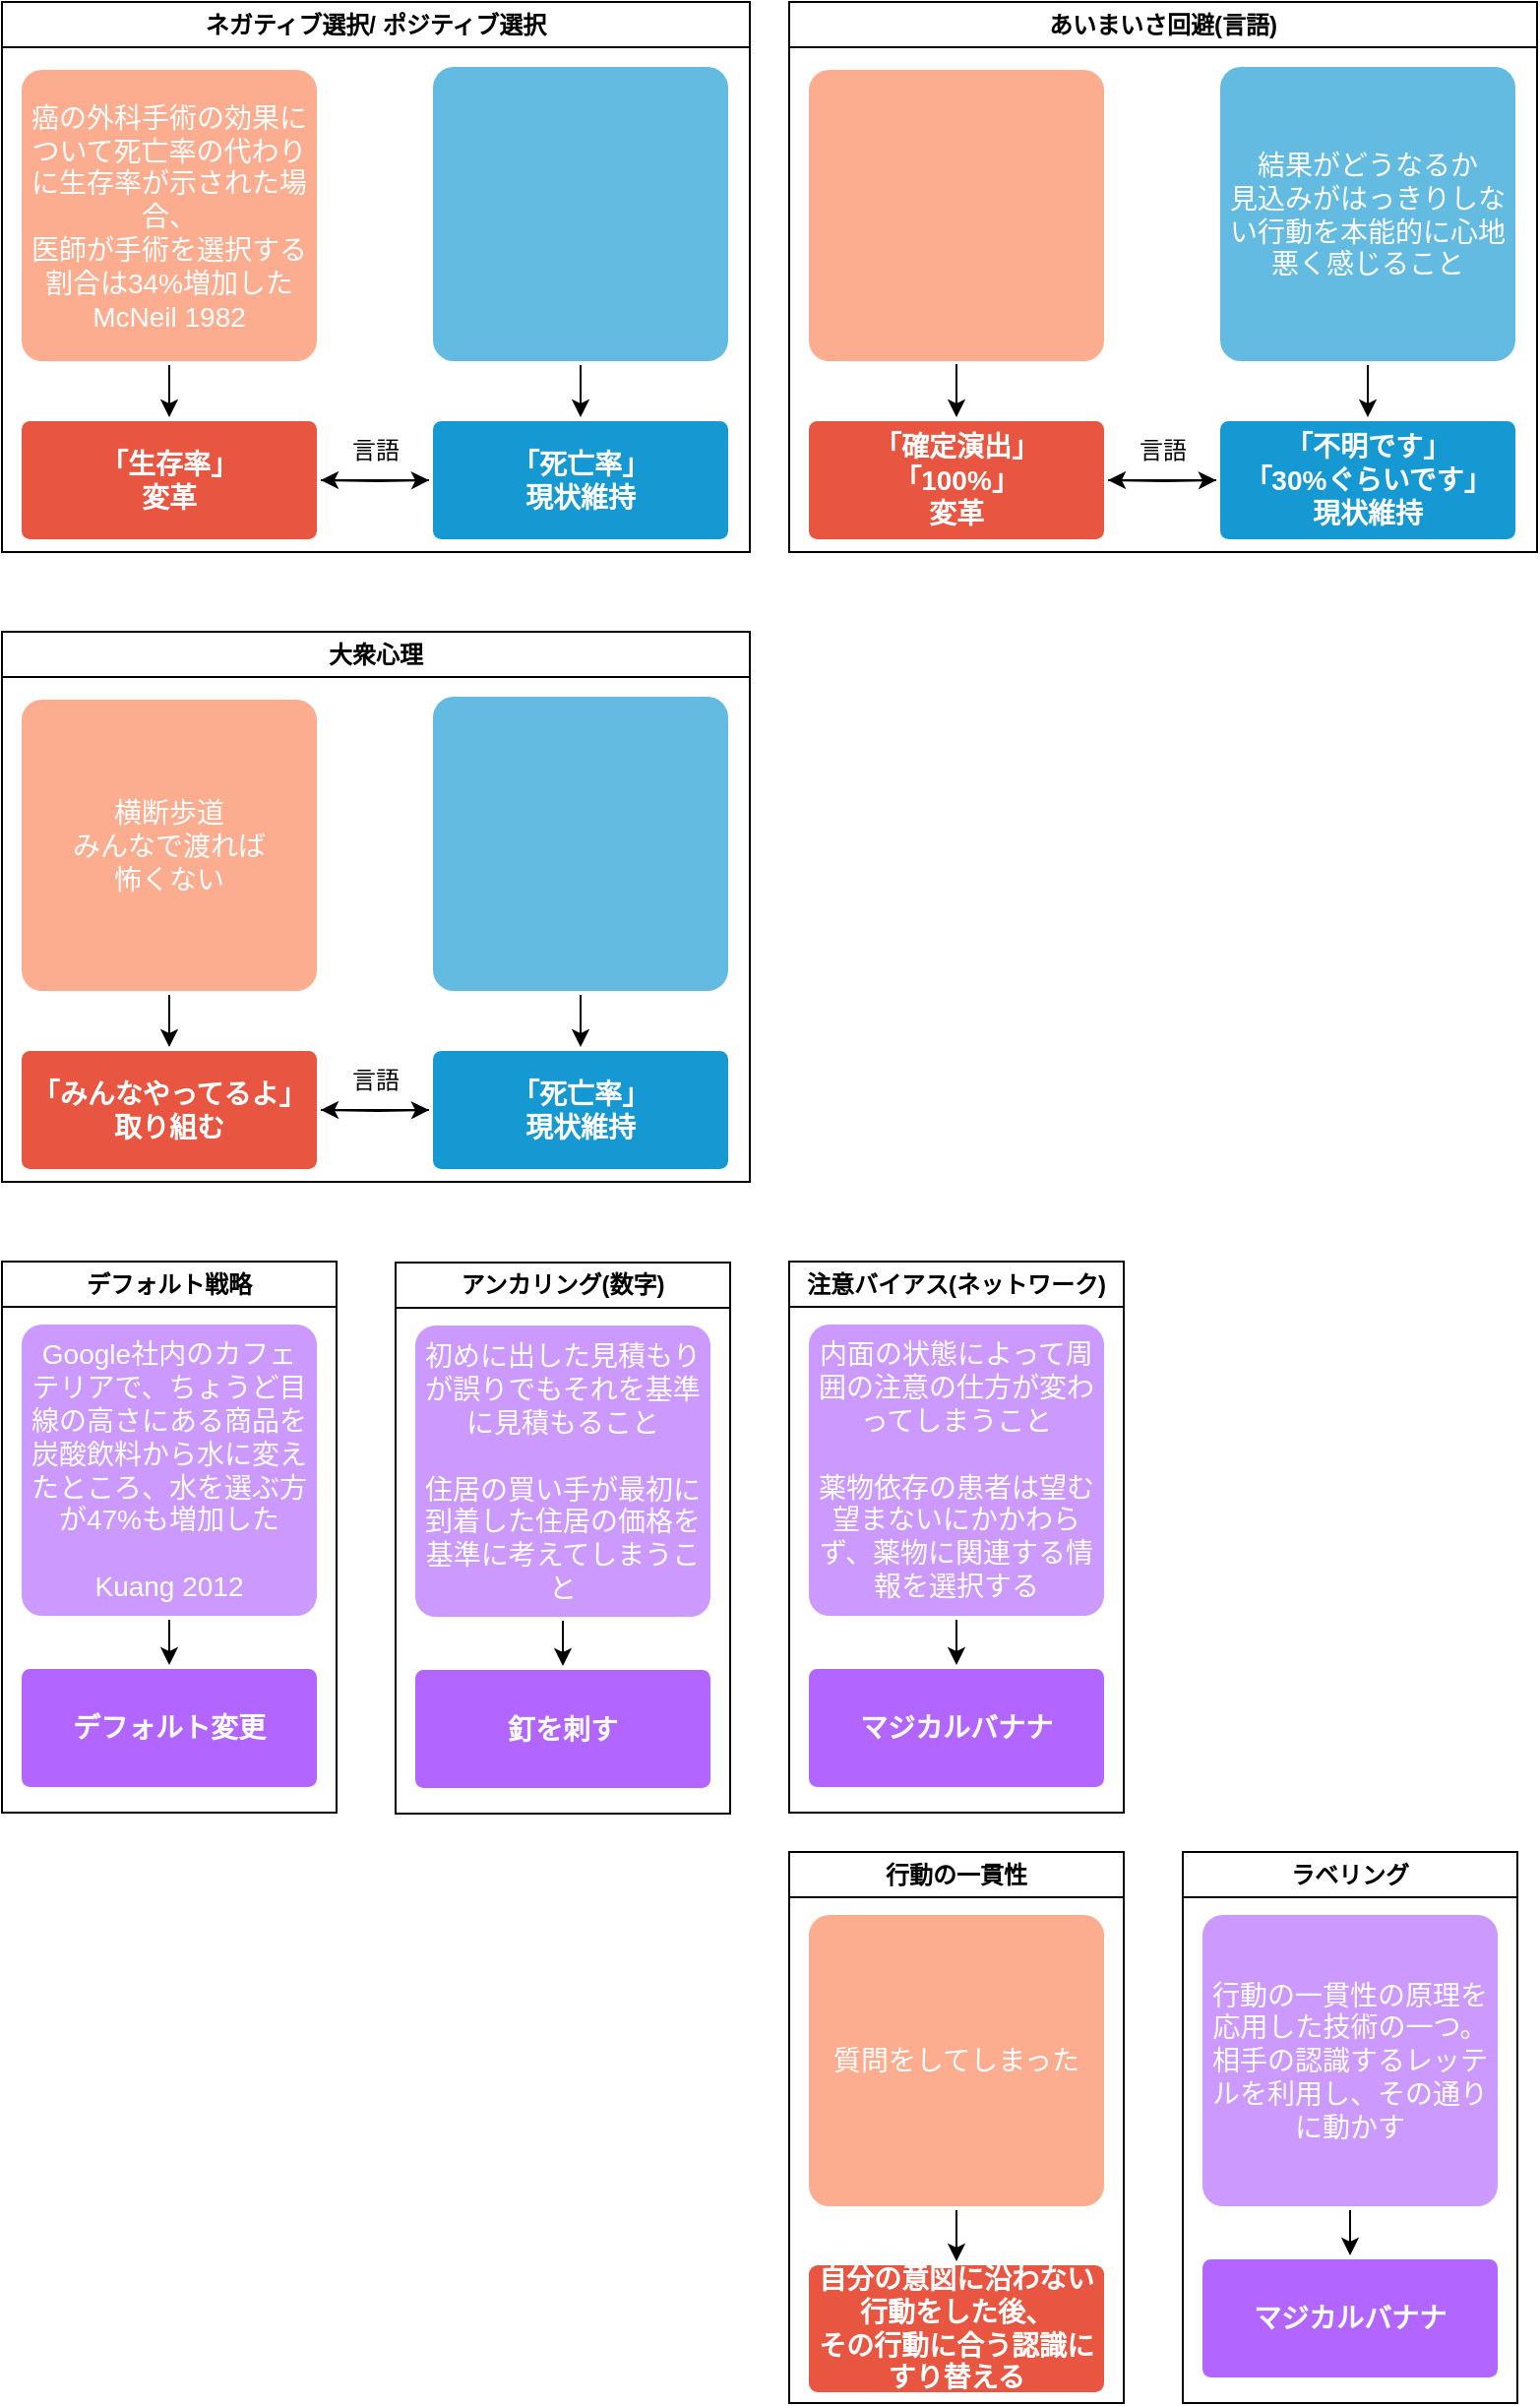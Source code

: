 <mxfile>
    <diagram id="8uavdRPdeD0MPug_ECWc" name="ページ1">
        <mxGraphModel dx="902" dy="549" grid="1" gridSize="10" guides="1" tooltips="1" connect="1" arrows="1" fold="1" page="1" pageScale="1" pageWidth="827" pageHeight="1169" math="0" shadow="0">
            <root>
                <mxCell id="0"/>
                <mxCell id="1" parent="0"/>
                <mxCell id="2" value="あいまいさ回避(言語)" style="swimlane;whiteSpace=wrap;html=1;" vertex="1" parent="1">
                    <mxGeometry x="440" y="40" width="380" height="279.5" as="geometry"/>
                </mxCell>
                <mxCell id="3" style="edgeStyle=orthogonalEdgeStyle;rounded=0;orthogonalLoop=1;jettySize=auto;html=1;" edge="1" parent="2" source="4">
                    <mxGeometry relative="1" as="geometry">
                        <mxPoint x="162" y="243" as="targetPoint"/>
                    </mxGeometry>
                </mxCell>
                <mxCell id="4" value="「不明です」&lt;br&gt;「30%ぐらいです」&lt;br&gt;現状維持" style="rounded=1;whiteSpace=wrap;html=1;shadow=0;labelBackgroundColor=none;strokeColor=none;strokeWidth=3;fillColor=#1699d3;fontFamily=Helvetica;fontSize=14;fontColor=#FFFFFF;align=center;spacing=5;fontStyle=1;arcSize=7;perimeterSpacing=2;" vertex="1" parent="2">
                    <mxGeometry x="219" y="213" width="150" height="60" as="geometry"/>
                </mxCell>
                <mxCell id="5" style="edgeStyle=orthogonalEdgeStyle;rounded=0;orthogonalLoop=1;jettySize=auto;html=1;entryX=0;entryY=0.5;entryDx=0;entryDy=0;" edge="1" parent="2" target="4">
                    <mxGeometry relative="1" as="geometry">
                        <mxPoint x="162" y="243" as="sourcePoint"/>
                    </mxGeometry>
                </mxCell>
                <mxCell id="6" style="edgeStyle=orthogonalEdgeStyle;rounded=0;orthogonalLoop=1;jettySize=auto;html=1;" edge="1" parent="2">
                    <mxGeometry relative="1" as="geometry">
                        <mxPoint x="85" y="184" as="sourcePoint"/>
                        <mxPoint x="85" y="211" as="targetPoint"/>
                    </mxGeometry>
                </mxCell>
                <mxCell id="7" style="edgeStyle=orthogonalEdgeStyle;rounded=0;orthogonalLoop=1;jettySize=auto;html=1;entryX=0.5;entryY=0;entryDx=0;entryDy=0;" edge="1" parent="2" source="8" target="4">
                    <mxGeometry relative="1" as="geometry"/>
                </mxCell>
                <mxCell id="8" value="結果がどうなるか&lt;br&gt;見込みがはっきりしない行動を本能的に心地悪く感じること" style="rounded=1;whiteSpace=wrap;html=1;shadow=0;labelBackgroundColor=none;strokeColor=none;strokeWidth=3;fillColor=#64bbe2;fontFamily=Helvetica;fontSize=14;fontColor=#FFFFFF;align=center;spacing=5;arcSize=7;perimeterSpacing=2;" vertex="1" parent="2">
                    <mxGeometry x="219" y="33" width="150" height="149.5" as="geometry"/>
                </mxCell>
                <mxCell id="9" value="言語" style="text;html=1;strokeColor=none;fillColor=none;align=center;verticalAlign=middle;whiteSpace=wrap;rounded=0;" vertex="1" parent="2">
                    <mxGeometry x="160" y="213" width="60" height="30" as="geometry"/>
                </mxCell>
                <mxCell id="10" value="「確定演出」&lt;br style=&quot;border-color: var(--border-color);&quot;&gt;「100%」&lt;br style=&quot;border-color: var(--border-color);&quot;&gt;変革" style="rounded=1;whiteSpace=wrap;html=1;shadow=0;labelBackgroundColor=none;strokeColor=none;strokeWidth=3;fillColor=#e85642;fontFamily=Helvetica;fontSize=14;fontColor=#FFFFFF;align=center;spacing=5;fontStyle=1;arcSize=7;perimeterSpacing=2;" vertex="1" parent="2">
                    <mxGeometry x="10" y="213" width="150" height="60" as="geometry"/>
                </mxCell>
                <mxCell id="11" value="" style="rounded=1;whiteSpace=wrap;html=1;shadow=0;labelBackgroundColor=none;strokeColor=none;strokeWidth=3;fillColor=#FCAD90;fontFamily=Helvetica;fontSize=14;fontColor=#FFFFFF;align=center;spacing=5;arcSize=7;perimeterSpacing=2;" vertex="1" parent="2">
                    <mxGeometry x="10" y="34.5" width="150" height="148" as="geometry"/>
                </mxCell>
                <mxCell id="12" value="ネガティブ選択/ ポジティブ選択" style="swimlane;whiteSpace=wrap;html=1;startSize=23;" vertex="1" parent="1">
                    <mxGeometry x="40" y="40" width="380" height="279.5" as="geometry"/>
                </mxCell>
                <mxCell id="13" style="edgeStyle=orthogonalEdgeStyle;rounded=0;orthogonalLoop=1;jettySize=auto;html=1;" edge="1" parent="12" source="14">
                    <mxGeometry relative="1" as="geometry">
                        <mxPoint x="162" y="243" as="targetPoint"/>
                    </mxGeometry>
                </mxCell>
                <mxCell id="14" value="「死亡率」&lt;br&gt;現状維持" style="rounded=1;whiteSpace=wrap;html=1;shadow=0;labelBackgroundColor=none;strokeColor=none;strokeWidth=3;fillColor=#1699d3;fontFamily=Helvetica;fontSize=14;fontColor=#FFFFFF;align=center;spacing=5;fontStyle=1;arcSize=7;perimeterSpacing=2;" vertex="1" parent="12">
                    <mxGeometry x="219" y="213" width="150" height="60" as="geometry"/>
                </mxCell>
                <mxCell id="15" style="edgeStyle=orthogonalEdgeStyle;rounded=0;orthogonalLoop=1;jettySize=auto;html=1;entryX=0;entryY=0.5;entryDx=0;entryDy=0;" edge="1" parent="12" target="14">
                    <mxGeometry relative="1" as="geometry">
                        <mxPoint x="162" y="243" as="sourcePoint"/>
                    </mxGeometry>
                </mxCell>
                <mxCell id="16" style="edgeStyle=orthogonalEdgeStyle;rounded=0;orthogonalLoop=1;jettySize=auto;html=1;entryX=0.5;entryY=0;entryDx=0;entryDy=0;" edge="1" parent="12" source="17" target="14">
                    <mxGeometry relative="1" as="geometry"/>
                </mxCell>
                <mxCell id="17" value="" style="rounded=1;whiteSpace=wrap;html=1;shadow=0;labelBackgroundColor=none;strokeColor=none;strokeWidth=3;fillColor=#64bbe2;fontFamily=Helvetica;fontSize=14;fontColor=#FFFFFF;align=center;spacing=5;arcSize=7;perimeterSpacing=2;" vertex="1" parent="12">
                    <mxGeometry x="219" y="33" width="150" height="149.5" as="geometry"/>
                </mxCell>
                <mxCell id="18" value="言語" style="text;html=1;strokeColor=none;fillColor=none;align=center;verticalAlign=middle;whiteSpace=wrap;rounded=0;" vertex="1" parent="12">
                    <mxGeometry x="160" y="213" width="60" height="30" as="geometry"/>
                </mxCell>
                <mxCell id="19" style="edgeStyle=orthogonalEdgeStyle;rounded=0;orthogonalLoop=1;jettySize=auto;html=1;entryX=0.5;entryY=0;entryDx=0;entryDy=0;" edge="1" parent="12" source="20" target="21">
                    <mxGeometry relative="1" as="geometry"/>
                </mxCell>
                <mxCell id="20" value="癌の外科手術の効果について死亡率の代わりに生存率が示された場合、&lt;br style=&quot;border-color: var(--border-color);&quot;&gt;医師が手術を選択する割合は34%増加した&lt;br style=&quot;border-color: var(--border-color);&quot;&gt;McNeil 1982" style="rounded=1;whiteSpace=wrap;html=1;shadow=0;labelBackgroundColor=none;strokeColor=none;strokeWidth=3;fillColor=#FCAD90;fontFamily=Helvetica;fontSize=14;fontColor=#FFFFFF;align=center;spacing=5;arcSize=7;perimeterSpacing=2;" vertex="1" parent="12">
                    <mxGeometry x="10" y="34.5" width="150" height="148" as="geometry"/>
                </mxCell>
                <mxCell id="21" value="「生存率」&lt;br style=&quot;border-color: var(--border-color);&quot;&gt;変革" style="rounded=1;whiteSpace=wrap;html=1;shadow=0;labelBackgroundColor=none;strokeColor=none;strokeWidth=3;fillColor=#e85642;fontFamily=Helvetica;fontSize=14;fontColor=#FFFFFF;align=center;spacing=5;fontStyle=1;arcSize=7;perimeterSpacing=2;" vertex="1" parent="12">
                    <mxGeometry x="10" y="213" width="150" height="60" as="geometry"/>
                </mxCell>
                <mxCell id="22" value="大衆心理" style="swimlane;whiteSpace=wrap;html=1;" vertex="1" parent="1">
                    <mxGeometry x="40" y="360" width="380" height="279.5" as="geometry"/>
                </mxCell>
                <mxCell id="23" style="edgeStyle=orthogonalEdgeStyle;rounded=0;orthogonalLoop=1;jettySize=auto;html=1;" edge="1" parent="22" source="24">
                    <mxGeometry relative="1" as="geometry">
                        <mxPoint x="162" y="243" as="targetPoint"/>
                    </mxGeometry>
                </mxCell>
                <mxCell id="24" value="「死亡率」&lt;br&gt;現状維持" style="rounded=1;whiteSpace=wrap;html=1;shadow=0;labelBackgroundColor=none;strokeColor=none;strokeWidth=3;fillColor=#1699d3;fontFamily=Helvetica;fontSize=14;fontColor=#FFFFFF;align=center;spacing=5;fontStyle=1;arcSize=7;perimeterSpacing=2;" vertex="1" parent="22">
                    <mxGeometry x="219" y="213" width="150" height="60" as="geometry"/>
                </mxCell>
                <mxCell id="25" style="edgeStyle=orthogonalEdgeStyle;rounded=0;orthogonalLoop=1;jettySize=auto;html=1;entryX=0;entryY=0.5;entryDx=0;entryDy=0;" edge="1" parent="22" target="24">
                    <mxGeometry relative="1" as="geometry">
                        <mxPoint x="162" y="243" as="sourcePoint"/>
                    </mxGeometry>
                </mxCell>
                <mxCell id="26" style="edgeStyle=orthogonalEdgeStyle;rounded=0;orthogonalLoop=1;jettySize=auto;html=1;entryX=0.5;entryY=0;entryDx=0;entryDy=0;" edge="1" parent="22" source="27" target="24">
                    <mxGeometry relative="1" as="geometry"/>
                </mxCell>
                <mxCell id="27" value="" style="rounded=1;whiteSpace=wrap;html=1;shadow=0;labelBackgroundColor=none;strokeColor=none;strokeWidth=3;fillColor=#64bbe2;fontFamily=Helvetica;fontSize=14;fontColor=#FFFFFF;align=center;spacing=5;arcSize=7;perimeterSpacing=2;" vertex="1" parent="22">
                    <mxGeometry x="219" y="33" width="150" height="149.5" as="geometry"/>
                </mxCell>
                <mxCell id="28" value="言語" style="text;html=1;strokeColor=none;fillColor=none;align=center;verticalAlign=middle;whiteSpace=wrap;rounded=0;" vertex="1" parent="22">
                    <mxGeometry x="160" y="213" width="60" height="30" as="geometry"/>
                </mxCell>
                <mxCell id="29" style="edgeStyle=orthogonalEdgeStyle;rounded=0;orthogonalLoop=1;jettySize=auto;html=1;entryX=0.5;entryY=0;entryDx=0;entryDy=0;" edge="1" parent="22" source="30" target="31">
                    <mxGeometry relative="1" as="geometry"/>
                </mxCell>
                <mxCell id="30" value="横断歩道&lt;br&gt;みんなで渡れば&lt;br&gt;怖くない" style="rounded=1;whiteSpace=wrap;html=1;shadow=0;labelBackgroundColor=none;strokeColor=none;strokeWidth=3;fillColor=#FCAD90;fontFamily=Helvetica;fontSize=14;fontColor=#FFFFFF;align=center;spacing=5;arcSize=7;perimeterSpacing=2;" vertex="1" parent="22">
                    <mxGeometry x="10" y="34.5" width="150" height="148" as="geometry"/>
                </mxCell>
                <mxCell id="31" value="「みんなやってるよ」&lt;br&gt;取り組む" style="rounded=1;whiteSpace=wrap;html=1;shadow=0;labelBackgroundColor=none;strokeColor=none;strokeWidth=3;fillColor=#e85642;fontFamily=Helvetica;fontSize=14;fontColor=#FFFFFF;align=center;spacing=5;fontStyle=1;arcSize=7;perimeterSpacing=2;" vertex="1" parent="22">
                    <mxGeometry x="10" y="213" width="150" height="60" as="geometry"/>
                </mxCell>
                <mxCell id="32" value="アンカリング(数字)" style="swimlane;whiteSpace=wrap;html=1;" vertex="1" parent="1">
                    <mxGeometry x="240" y="680.5" width="170" height="280" as="geometry"/>
                </mxCell>
                <mxCell id="33" value="釘を刺す" style="rounded=1;whiteSpace=wrap;html=1;shadow=0;labelBackgroundColor=none;strokeColor=none;strokeWidth=3;fillColor=#B266FF;fontFamily=Helvetica;fontSize=14;fontColor=#FFFFFF;align=center;spacing=5;fontStyle=1;arcSize=7;perimeterSpacing=2;" vertex="1" parent="32">
                    <mxGeometry x="10" y="207" width="150" height="60" as="geometry"/>
                </mxCell>
                <mxCell id="34" style="edgeStyle=orthogonalEdgeStyle;rounded=0;orthogonalLoop=1;jettySize=auto;html=1;entryX=0.5;entryY=0;entryDx=0;entryDy=0;" edge="1" parent="32" source="35" target="33">
                    <mxGeometry relative="1" as="geometry"/>
                </mxCell>
                <mxCell id="35" value="初めに出した見積もりが誤りでもそれを基準に見積もること&lt;br&gt;&lt;br&gt;住居の買い手が最初に到着した住居の価格を基準に考えてしまうこと" style="rounded=1;whiteSpace=wrap;html=1;shadow=0;labelBackgroundColor=none;strokeColor=none;strokeWidth=3;fillColor=#CC99FF;fontFamily=Helvetica;fontSize=14;fontColor=#FFFFFF;align=center;spacing=5;arcSize=7;perimeterSpacing=2;" vertex="1" parent="32">
                    <mxGeometry x="10" y="32" width="150" height="148" as="geometry"/>
                </mxCell>
                <mxCell id="36" value="デフォルト戦略" style="swimlane;whiteSpace=wrap;html=1;" vertex="1" parent="1">
                    <mxGeometry x="40" y="680" width="170" height="280" as="geometry"/>
                </mxCell>
                <mxCell id="37" value="デフォルト変更" style="rounded=1;whiteSpace=wrap;html=1;shadow=0;labelBackgroundColor=none;strokeColor=none;strokeWidth=3;fillColor=#B266FF;fontFamily=Helvetica;fontSize=14;fontColor=#FFFFFF;align=center;spacing=5;fontStyle=1;arcSize=7;perimeterSpacing=2;" vertex="1" parent="36">
                    <mxGeometry x="10" y="207" width="150" height="60" as="geometry"/>
                </mxCell>
                <mxCell id="38" style="edgeStyle=orthogonalEdgeStyle;rounded=0;orthogonalLoop=1;jettySize=auto;html=1;entryX=0.5;entryY=0;entryDx=0;entryDy=0;" edge="1" parent="36" source="39" target="37">
                    <mxGeometry relative="1" as="geometry"/>
                </mxCell>
                <mxCell id="39" value="Google社内のカフェテリアで、ちょうど目線の高さにある商品を&lt;br style=&quot;border-color: var(--border-color);&quot;&gt;炭酸飲料から水に変えたところ、水を選ぶ方が47%も増加した&lt;br style=&quot;border-color: var(--border-color);&quot;&gt;&lt;br style=&quot;border-color: var(--border-color);&quot;&gt;Kuang 2012" style="rounded=1;whiteSpace=wrap;html=1;shadow=0;labelBackgroundColor=none;strokeColor=none;strokeWidth=3;fillColor=#CC99FF;fontFamily=Helvetica;fontSize=14;fontColor=#FFFFFF;align=center;spacing=5;arcSize=7;perimeterSpacing=2;" vertex="1" parent="36">
                    <mxGeometry x="10" y="32" width="150" height="148" as="geometry"/>
                </mxCell>
                <mxCell id="40" value="注意バイアス(ネットワーク)" style="swimlane;whiteSpace=wrap;html=1;" vertex="1" parent="1">
                    <mxGeometry x="440" y="680" width="170" height="280" as="geometry"/>
                </mxCell>
                <mxCell id="41" value="マジカルバナナ" style="rounded=1;whiteSpace=wrap;html=1;shadow=0;labelBackgroundColor=none;strokeColor=none;strokeWidth=3;fillColor=#B266FF;fontFamily=Helvetica;fontSize=14;fontColor=#FFFFFF;align=center;spacing=5;fontStyle=1;arcSize=7;perimeterSpacing=2;" vertex="1" parent="40">
                    <mxGeometry x="10" y="207" width="150" height="60" as="geometry"/>
                </mxCell>
                <mxCell id="42" style="edgeStyle=orthogonalEdgeStyle;rounded=0;orthogonalLoop=1;jettySize=auto;html=1;entryX=0.5;entryY=0;entryDx=0;entryDy=0;" edge="1" parent="40" source="43" target="41">
                    <mxGeometry relative="1" as="geometry"/>
                </mxCell>
                <mxCell id="43" value="内面の状態によって周囲の注意の仕方が変わってしまうこと&lt;br&gt;&lt;br&gt;薬物依存の患者は望む望まないにかかわらず、薬物に関連する情報を選択する" style="rounded=1;whiteSpace=wrap;html=1;shadow=0;labelBackgroundColor=none;strokeColor=none;strokeWidth=3;fillColor=#CC99FF;fontFamily=Helvetica;fontSize=14;fontColor=#FFFFFF;align=center;spacing=5;arcSize=7;perimeterSpacing=2;" vertex="1" parent="40">
                    <mxGeometry x="10" y="32" width="150" height="148" as="geometry"/>
                </mxCell>
                <mxCell id="44" value="行動の一貫性" style="swimlane;whiteSpace=wrap;html=1;" vertex="1" parent="1">
                    <mxGeometry x="440" y="980" width="170" height="280" as="geometry"/>
                </mxCell>
                <mxCell id="45" style="edgeStyle=orthogonalEdgeStyle;rounded=0;orthogonalLoop=1;jettySize=auto;html=1;entryX=0.5;entryY=0;entryDx=0;entryDy=0;" edge="1" parent="44" source="46" target="47">
                    <mxGeometry relative="1" as="geometry"/>
                </mxCell>
                <mxCell id="46" value="質問をしてしまった" style="rounded=1;whiteSpace=wrap;html=1;shadow=0;labelBackgroundColor=none;strokeColor=none;strokeWidth=3;fillColor=#FCAD90;fontFamily=Helvetica;fontSize=14;fontColor=#FFFFFF;align=center;spacing=5;arcSize=7;perimeterSpacing=2;" vertex="1" parent="44">
                    <mxGeometry x="10" y="32" width="150" height="148" as="geometry"/>
                </mxCell>
                <mxCell id="47" value="自分の意図に沿わない行動をした後、&lt;br style=&quot;border-color: var(--border-color);&quot;&gt;その行動に合う認識にすり替える" style="rounded=1;whiteSpace=wrap;html=1;shadow=0;labelBackgroundColor=none;strokeColor=none;strokeWidth=3;fillColor=#e85642;fontFamily=Helvetica;fontSize=14;fontColor=#FFFFFF;align=center;spacing=5;fontStyle=1;arcSize=7;perimeterSpacing=2;" vertex="1" parent="44">
                    <mxGeometry x="10" y="210" width="150" height="64.5" as="geometry"/>
                </mxCell>
                <mxCell id="48" value="ラベリング" style="swimlane;whiteSpace=wrap;html=1;" vertex="1" parent="1">
                    <mxGeometry x="640" y="980" width="170" height="280" as="geometry"/>
                </mxCell>
                <mxCell id="49" value="マジカルバナナ" style="rounded=1;whiteSpace=wrap;html=1;shadow=0;labelBackgroundColor=none;strokeColor=none;strokeWidth=3;fillColor=#B266FF;fontFamily=Helvetica;fontSize=14;fontColor=#FFFFFF;align=center;spacing=5;fontStyle=1;arcSize=7;perimeterSpacing=2;" vertex="1" parent="48">
                    <mxGeometry x="10" y="207" width="150" height="60" as="geometry"/>
                </mxCell>
                <mxCell id="50" style="edgeStyle=orthogonalEdgeStyle;rounded=0;orthogonalLoop=1;jettySize=auto;html=1;entryX=0.5;entryY=0;entryDx=0;entryDy=0;" edge="1" parent="48" source="51" target="49">
                    <mxGeometry relative="1" as="geometry"/>
                </mxCell>
                <mxCell id="51" value="行動の一貫性の原理を&lt;div&gt;応用した技術の一つ。&lt;/div&gt;&lt;div&gt;相手の認識するレッテルを利用し、その通りに動かす&lt;/div&gt;" style="rounded=1;whiteSpace=wrap;html=1;shadow=0;labelBackgroundColor=none;strokeColor=none;strokeWidth=3;fillColor=#CC99FF;fontFamily=Helvetica;fontSize=14;fontColor=#FFFFFF;align=center;spacing=5;arcSize=7;perimeterSpacing=2;" vertex="1" parent="48">
                    <mxGeometry x="10" y="32" width="150" height="148" as="geometry"/>
                </mxCell>
            </root>
        </mxGraphModel>
    </diagram>
</mxfile>